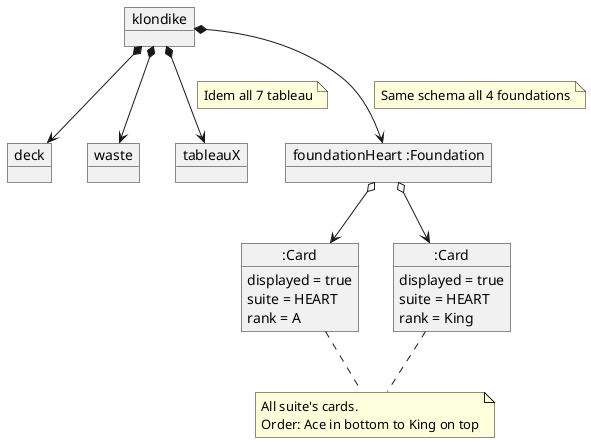 @startuml

object klondike

object deck

object waste

object tableauX

object "foundationHeart :Foundation" as foundation1

object ":Card" as cA{
    displayed = true
    suite = HEART
    rank = A
}
object ":Card" as cK{
    displayed = true
    suite = HEART
    rank = King
}

'klondike dependencies'
klondike *-down-> deck
klondike *-down-> waste
klondike *-down-> tableauX
note on link
Idem all 7 tableau
end note

klondike *-down-> foundation1
note on link
Same schema all 4 foundations
end note

foundation1 o-down-> cK
foundation1 o-down-> cA

note as cardNote
All suite's cards.
Order: Ace in bottom to King on top
end note
cA..cardNote
cK..cardNote

@enduml
